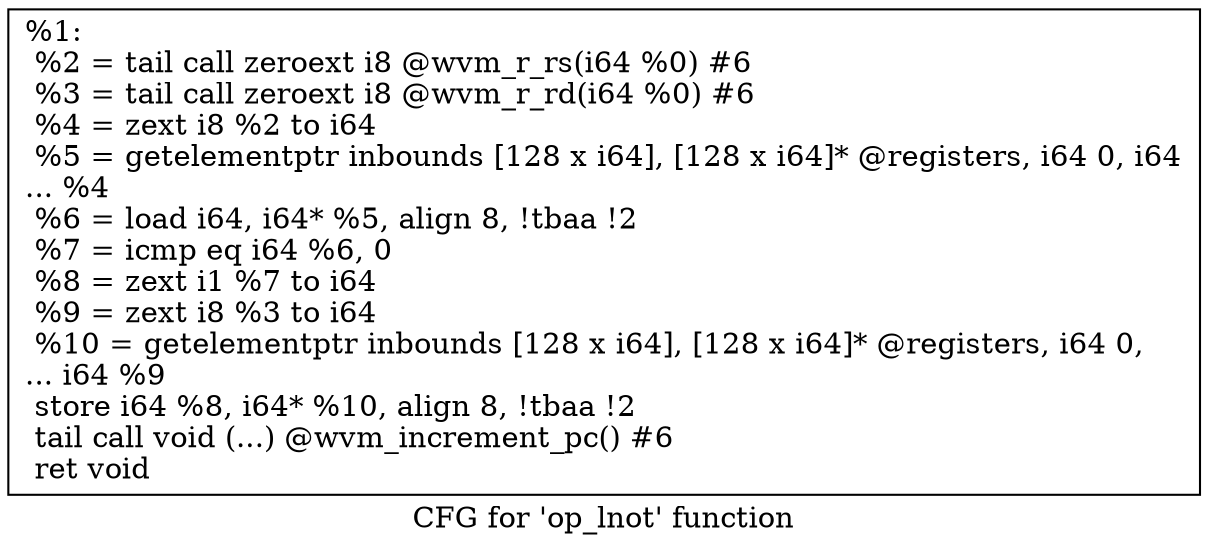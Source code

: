 digraph "CFG for 'op_lnot' function" {
	label="CFG for 'op_lnot' function";

	Node0x7f8ef0d325e0 [shape=record,label="{%1:\l  %2 = tail call zeroext i8 @wvm_r_rs(i64 %0) #6\l  %3 = tail call zeroext i8 @wvm_r_rd(i64 %0) #6\l  %4 = zext i8 %2 to i64\l  %5 = getelementptr inbounds [128 x i64], [128 x i64]* @registers, i64 0, i64\l... %4\l  %6 = load i64, i64* %5, align 8, !tbaa !2\l  %7 = icmp eq i64 %6, 0\l  %8 = zext i1 %7 to i64\l  %9 = zext i8 %3 to i64\l  %10 = getelementptr inbounds [128 x i64], [128 x i64]* @registers, i64 0,\l... i64 %9\l  store i64 %8, i64* %10, align 8, !tbaa !2\l  tail call void (...) @wvm_increment_pc() #6\l  ret void\l}"];
}
